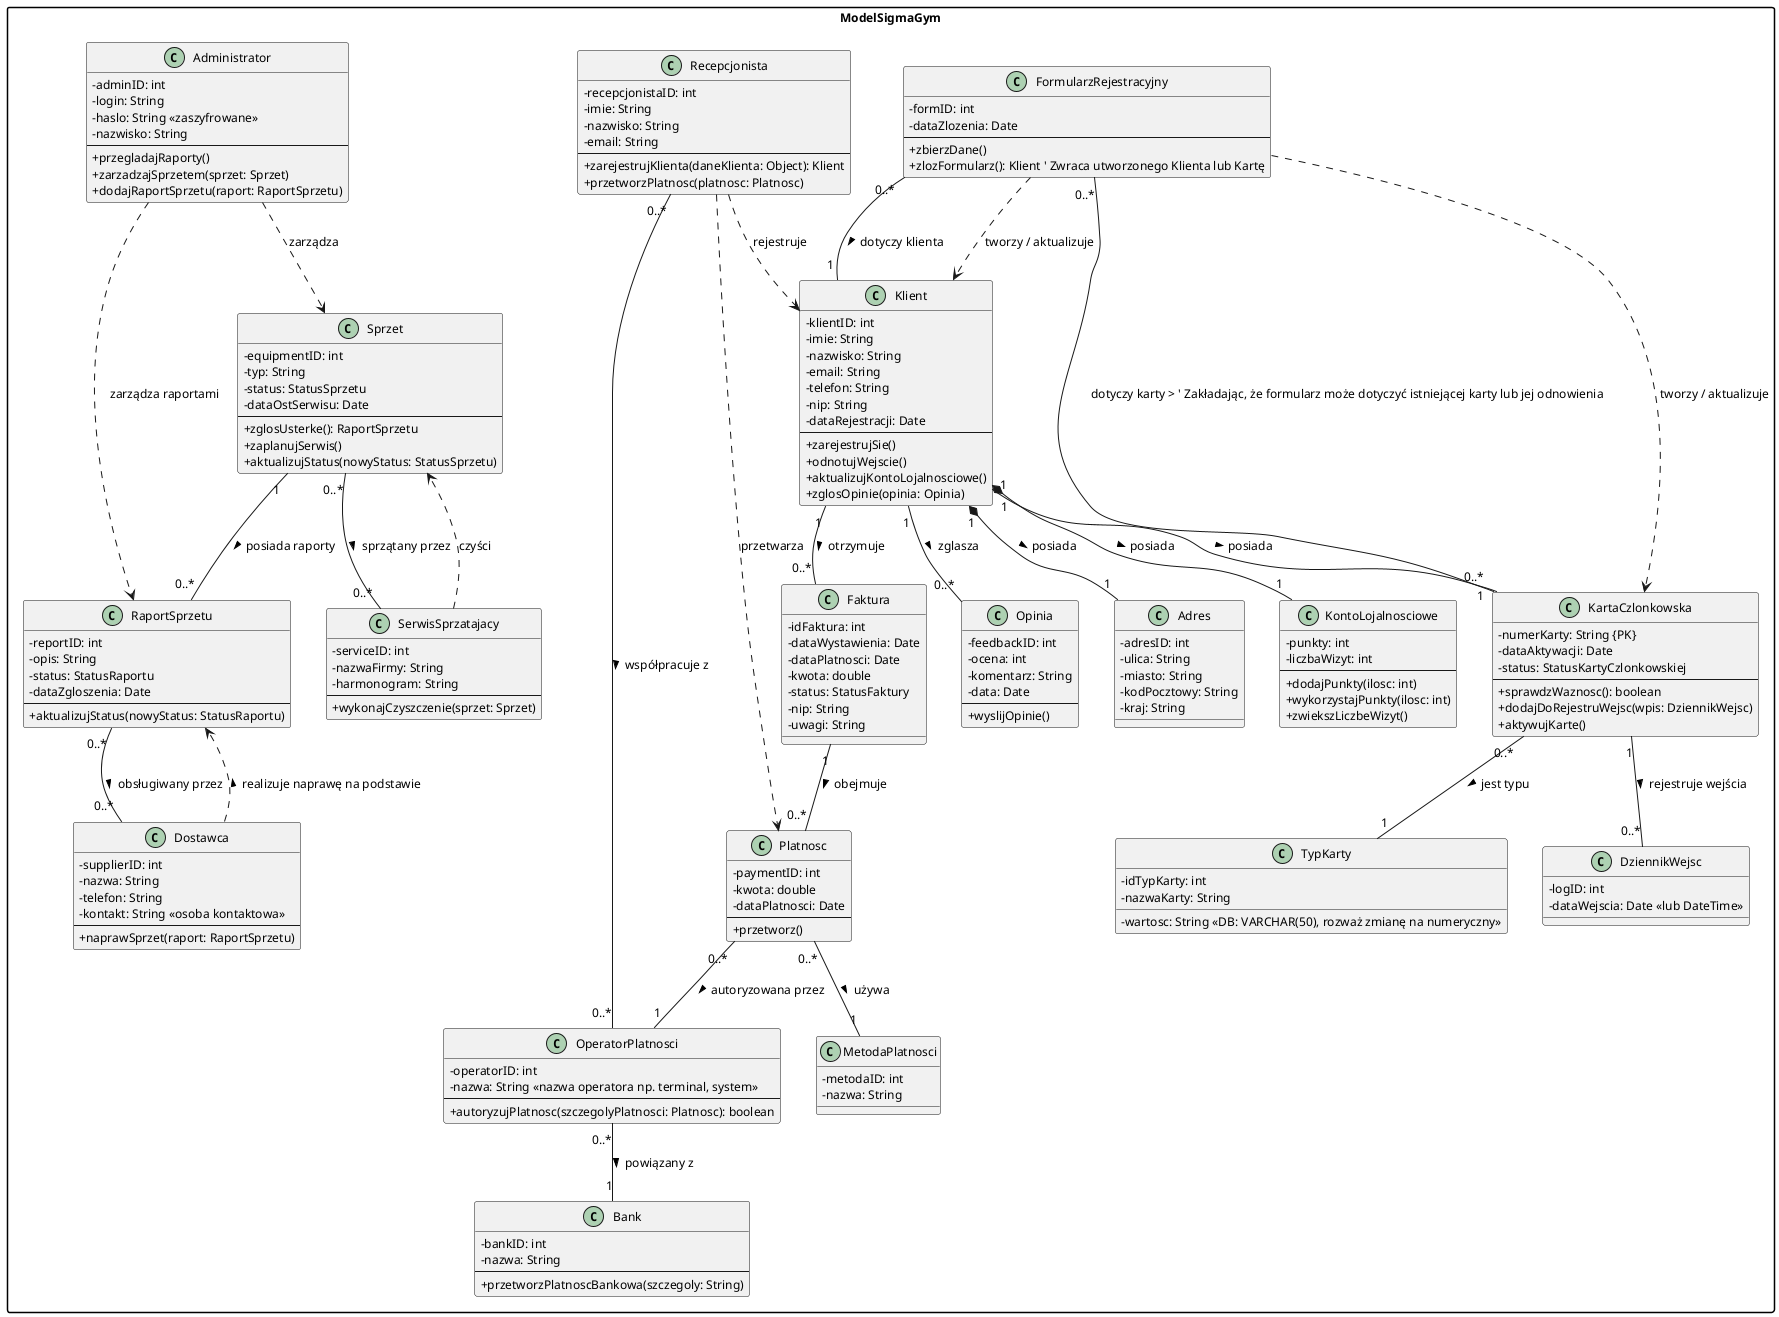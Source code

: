 @startuml


skinparam classAttributeIconSize 0
skinparam defaultFontName Arial
skinparam defaultFontSize 12
skinparam packageStyle rect

package ModelSigmaGym {

  class Klient {
    - klientID: int
    - imie: String
    - nazwisko: String
    - email: String
    - telefon: String
    - nip: String
    - dataRejestracji: Date
    ' adresID jest FK, reprezentowany przez relację do Adres
    --
    + zarejestrujSie()
    + odnotujWejscie()
    + aktualizujKontoLojalnosciowe()
    + zglosOpinie(opinia: Opinia)
  }

  class Adres {
    - adresID: int
    - ulica: String
    - miasto: String
    - kodPocztowy: String
    - kraj: String
  }

  class KontoLojalnosciowe {
    ' idKlient jest PK/FK, reprezentowany przez relację do Klient
    - punkty: int
    - liczbaWizyt: int
    --
    + dodajPunkty(ilosc: int)
    + wykorzystajPunkty(ilosc: int)
    + zwiekszLiczbeWizyt()
  }

  class Opinia {
    - feedbackID: int
    ' idKlient jest FK, reprezentowany przez relację do Klient
    - ocena: int
    - komentarz: String
    - data: Date
    --
    + wyslijOpinie()
  }

  class KartaCzlonkowska {
    - numerKarty: String {PK}
    ' idKlient jest FK, reprezentowany przez relację do Klient
    ' idTypKarty jest FK, reprezentowany przez relację do TypKarty
    - dataAktywacji: Date
    - status: StatusKartyCzlonkowskiej
    --
    + sprawdzWaznosc(): boolean
    + dodajDoRejestruWejsc(wpis: DziennikWejsc)
    + aktywujKarte()
  }

  class TypKarty {
    - idTypKarty: int
    - nazwaKarty: String
    - wartosc: String <<DB: VARCHAR(50), rozważ zmianę na numeryczny>>
  }

  class DziennikWejsc {
    - logID: int
    ' numerKarty jest FK, reprezentowany przez relację do KartaCzlonkowska
    - dataWejscia: Date <<lub DateTime>>
  }

  class FormularzRejestracyjny {
    - formID: int
    ' idKlient jest FK, reprezentowany przez relację do Klient
    ' numerKarty jest FK, reprezentowany przez relację do KartaCzlonkowska
    - dataZlozenia: Date
    --
    + zbierzDane()
    + zlozFormularz(): Klient ' Zwraca utworzonego Klienta lub Kartę
  }

  class Faktura {
    - idFaktura: int
    ' klientID jest FK, reprezentowany przez relację do Klient
    - dataWystawienia: Date
    - dataPlatnosci: Date
    - kwota: double
    - status: StatusFaktury
    - nip: String
    - uwagi: String
  }

  class Platnosc {
    - paymentID: int
    ' idFaktura jest FK, reprezentowany przez relację do Faktura
    - kwota: double
    ' metodaID jest FK, reprezentowany przez relację do MetodaPlatnosci
    ' operatorID jest FK, reprezentowany przez relację do OperatorPlatnosci
    - dataPlatnosci: Date
    --
    + przetworz()
  }

  class MetodaPlatnosci {
    - metodaID: int
    - nazwa: String
  }

  class Recepcjonista {
    - recepcjonistaID: int
    - imie: String
    - nazwisko: String
    - email: String
    --
    + zarejestrujKlienta(daneKlienta: Object): Klient
    + przetworzPlatnosc(platnosc: Platnosc)
  }

  class OperatorPlatnosci {
    - operatorID: int
    - nazwa: String <<nazwa operatora np. terminal, system>>
    ' bankID jest FK, reprezentowany przez relację do Bank
    --
    + autoryzujPlatnosc(szczegolyPlatnosci: Platnosc): boolean
  }

  class Bank {
    - bankID: int
    - nazwa: String
    --
    + przetworzPlatnoscBankowa(szczegoly: String)
  }

  class Administrator {
    - adminID: int
    - login: String
    - haslo: String <<zaszyfrowane>>
    - nazwisko: String
    --
    + przegladajRaporty()
    + zarzadzajSprzetem(sprzet: Sprzet)
    + dodajRaportSprzetu(raport: RaportSprzetu)
  }

  class Sprzet {
    - equipmentID: int
    - typ: String
    - status: StatusSprzetu
    - dataOstSerwisu: Date
    --
    + zglosUsterke(): RaportSprzetu
    + zaplanujSerwis()
    + aktualizujStatus(nowyStatus: StatusSprzetu)
  }

  class RaportSprzetu {
    - reportID: int
    ' equipmentID jest FK, reprezentowany przez relację do Sprzet
    - opis: String
    - status: StatusRaportu
    - dataZgloszenia: Date
    --
    + aktualizujStatus(nowyStatus: StatusRaportu)
  }

  class Dostawca {
    - supplierID: int
    - nazwa: String
    - telefon: String
    - kontakt: String <<osoba kontaktowa>>
    --
    + naprawSprzet(raport: RaportSprzetu)
  }

  class SerwisSprzatajacy {
    - serviceID: int
    - nazwaFirmy: String
    - harmonogram: String
    --
    + wykonajCzyszczenie(sprzet: Sprzet)
  }
}


Klient "1" *-- "1" Adres : posiada >
Klient "1" *-- "1" KontoLojalnosciowe : posiada >
Klient "1" -- "0..*" Opinia : zglasza >
Klient "1" -- "0..*" KartaCzlonkowska : posiada >
Klient "1" -- "0..*" Faktura : otrzymuje >

KartaCzlonkowska "0..*" -- "1" TypKarty : jest typu >
KartaCzlonkowska "1" -- "0..*" DziennikWejsc : rejestruje wejścia >

FormularzRejestracyjny "0..*" -- "1" Klient : dotyczy klienta >
FormularzRejestracyjny "0..*" -- "1" KartaCzlonkowska : dotyczy karty > ' Zakładając, że formularz może dotyczyć istniejącej karty lub jej odnowienia

Faktura "1" -- "0..*" Platnosc : obejmuje >
Platnosc "0..*" -- "1" MetodaPlatnosci : używa >
Platnosc "0..*" -- "1" OperatorPlatnosci : autoryzowana przez >

OperatorPlatnosci "0..*" -- "1" Bank : powiązany z >

Sprzet "1" -- "0..*" RaportSprzetu : posiada raporty >

Recepcjonista "0..*" -- "0..*" OperatorPlatnosci : współpracuje z >

' SigmaGym_EquipmentSupplierReport
RaportSprzetu "0..*" -- "0..*" Dostawca : obsługiwany przez >


Sprzet "0..*" -- "0..*" SerwisSprzatajacy : sprzątany przez >


FormularzRejestracyjny ..> Klient : tworzy / aktualizuje
FormularzRejestracyjny ..> KartaCzlonkowska : tworzy / aktualizuje

Recepcjonista ..> Klient : rejestruje
Recepcjonista ..> Platnosc : przetwarza

Administrator ..> Sprzet : zarządza
Administrator ..> RaportSprzetu : zarządza raportami


SerwisSprzatajacy ..> Sprzet : czyści
Dostawca ..> RaportSprzetu : realizuje naprawę na podstawie >


@enduml